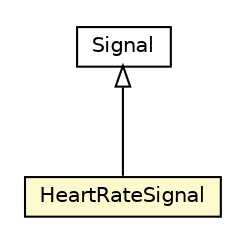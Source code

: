 #!/usr/local/bin/dot
#
# Class diagram 
# Generated by UMLGraph version R5_6-24-gf6e263 (http://www.umlgraph.org/)
#

digraph G {
	edge [fontname="Helvetica",fontsize=10,labelfontname="Helvetica",labelfontsize=10];
	node [fontname="Helvetica",fontsize=10,shape=plaintext];
	nodesep=0.25;
	ranksep=0.5;
	// org.universAAL.ontology.measurement.Signal
	c194108 [label=<<table title="org.universAAL.ontology.measurement.Signal" border="0" cellborder="1" cellspacing="0" cellpadding="2" port="p" href="../../measurement/Signal.html">
		<tr><td><table border="0" cellspacing="0" cellpadding="1">
<tr><td align="center" balign="center"> Signal </td></tr>
		</table></td></tr>
		</table>>, URL="../../measurement/Signal.html", fontname="Helvetica", fontcolor="black", fontsize=10.0];
	// org.universAAL.ontology.healthmeasurement.owl.HeartRateSignal
	c194385 [label=<<table title="org.universAAL.ontology.healthmeasurement.owl.HeartRateSignal" border="0" cellborder="1" cellspacing="0" cellpadding="2" port="p" bgcolor="lemonChiffon" href="./HeartRateSignal.html">
		<tr><td><table border="0" cellspacing="0" cellpadding="1">
<tr><td align="center" balign="center"> HeartRateSignal </td></tr>
		</table></td></tr>
		</table>>, URL="./HeartRateSignal.html", fontname="Helvetica", fontcolor="black", fontsize=10.0];
	//org.universAAL.ontology.healthmeasurement.owl.HeartRateSignal extends org.universAAL.ontology.measurement.Signal
	c194108:p -> c194385:p [dir=back,arrowtail=empty];
}

